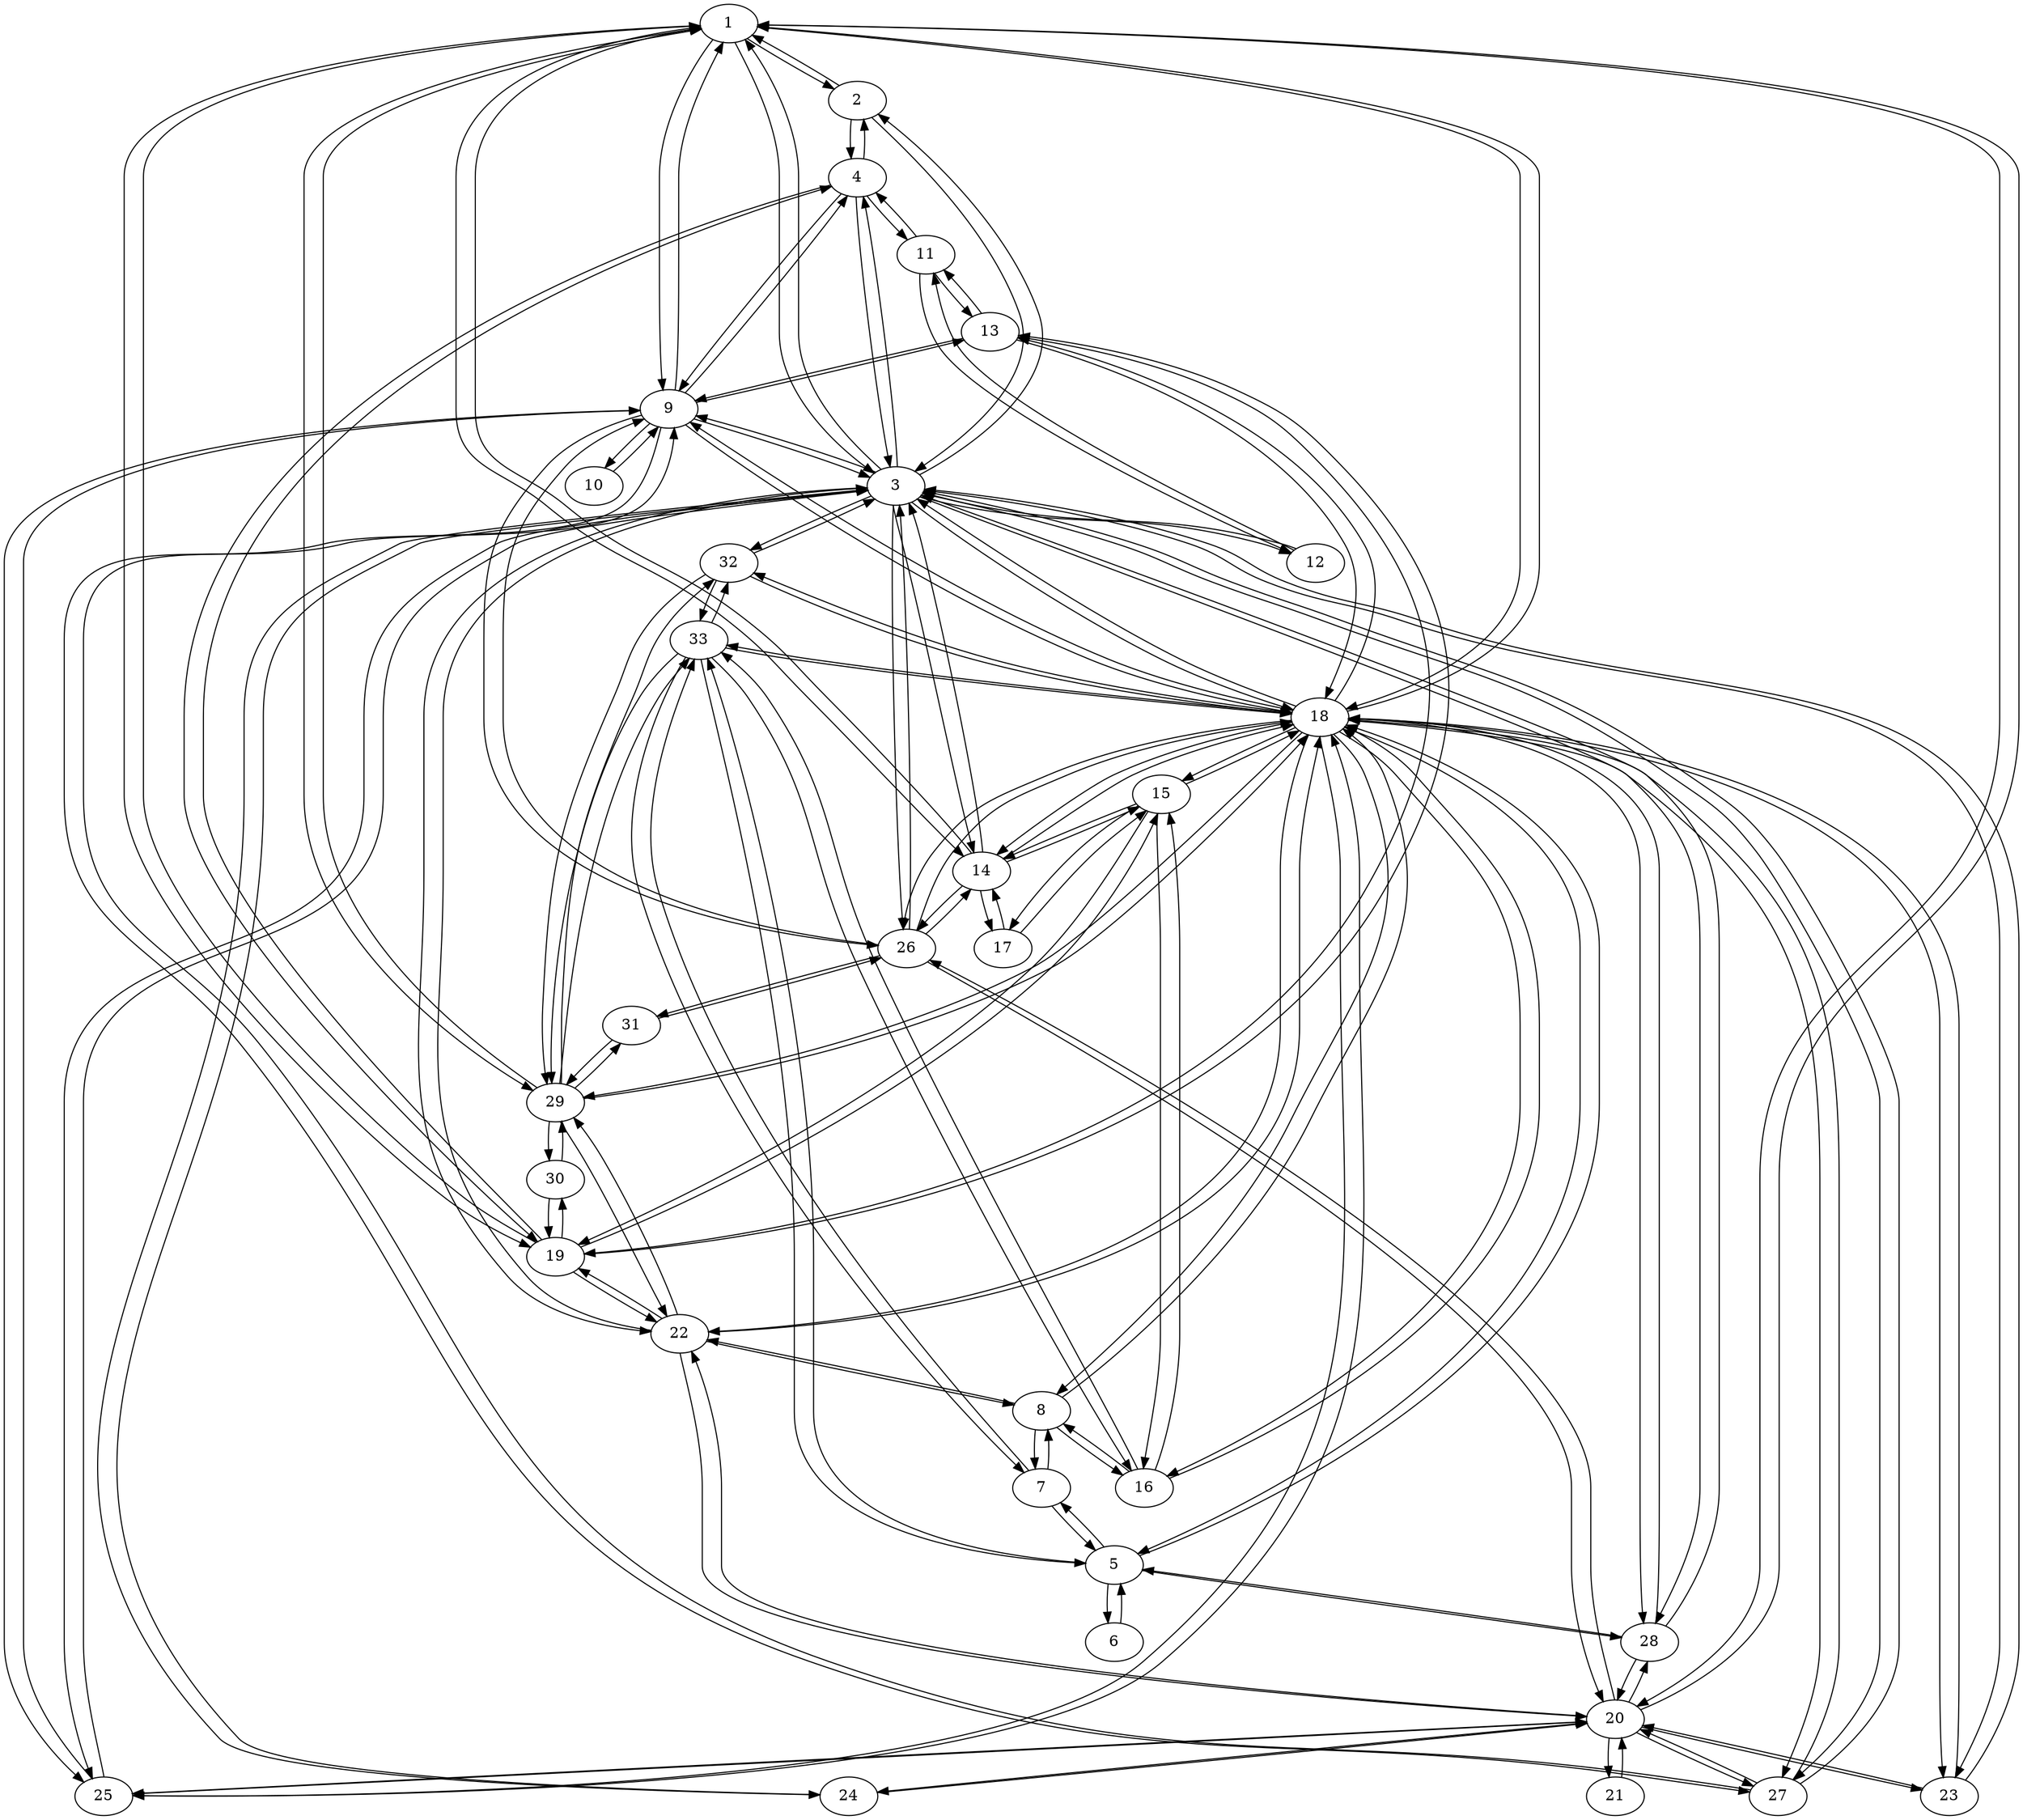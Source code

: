 digraph {
1 -> 2;
1 -> 3;
1 -> 9;
1 -> 14;
1 -> 18;
1 -> 19;
1 -> 20;
1 -> 29;
2 -> 1;
2 -> 3;
2 -> 4;
3 -> 1;
3 -> 2;
3 -> 4;
3 -> 9;
3 -> 12;
3 -> 14;
3 -> 18;
3 -> 22;
3 -> 23;
3 -> 24;
3 -> 25;
3 -> 26;
3 -> 27;
3 -> 28;
3 -> 32;
4 -> 2;
4 -> 3;
4 -> 9;
4 -> 11;
4 -> 19;
5 -> 6;
5 -> 7;
5 -> 18;
5 -> 28;
5 -> 33;
6 -> 5;
7 -> 5;
7 -> 8;
7 -> 33;
8 -> 7;
8 -> 16;
8 -> 18;
8 -> 22;
9 -> 1;
9 -> 3;
9 -> 4;
9 -> 10;
9 -> 13;
9 -> 18;
9 -> 25;
9 -> 26;
9 -> 27;
10 -> 9;
11 -> 4;
11 -> 12;
11 -> 13;
12 -> 3;
12 -> 11;
13 -> 9;
13 -> 11;
13 -> 18;
13 -> 19;
14 -> 1;
14 -> 3;
14 -> 15;
14 -> 17;
14 -> 18;
14 -> 26;
15 -> 14;
15 -> 16;
15 -> 17;
15 -> 18;
15 -> 19;
16 -> 8;
16 -> 15;
16 -> 18;
16 -> 33;
17 -> 14;
17 -> 15;
18 -> 1;
18 -> 3;
18 -> 5;
18 -> 8;
18 -> 9;
18 -> 13;
18 -> 14;
18 -> 15;
18 -> 16;
18 -> 22;
18 -> 23;
18 -> 25;
18 -> 26;
18 -> 27;
18 -> 28;
18 -> 29;
18 -> 32;
18 -> 33;
19 -> 1;
19 -> 4;
19 -> 13;
19 -> 15;
19 -> 22;
19 -> 30;
20 -> 1;
20 -> 21;
20 -> 22;
20 -> 23;
20 -> 24;
20 -> 25;
20 -> 26;
20 -> 27;
20 -> 28;
21 -> 20;
22 -> 3;
22 -> 8;
22 -> 18;
22 -> 19;
22 -> 20;
22 -> 29;
23 -> 3;
23 -> 18;
23 -> 20;
24 -> 3;
24 -> 20;
25 -> 3;
25 -> 9;
25 -> 18;
25 -> 20;
26 -> 3;
26 -> 9;
26 -> 14;
26 -> 18;
26 -> 20;
26 -> 31;
27 -> 3;
27 -> 9;
27 -> 18;
27 -> 20;
28 -> 3;
28 -> 5;
28 -> 18;
28 -> 20;
29 -> 1;
29 -> 18;
29 -> 22;
29 -> 30;
29 -> 31;
29 -> 32;
29 -> 33;
30 -> 19;
30 -> 29;
31 -> 26;
31 -> 29;
32 -> 3;
32 -> 18;
32 -> 29;
32 -> 33;
33 -> 5;
33 -> 7;
33 -> 16;
33 -> 18;
33 -> 29;
33 -> 32;
}
